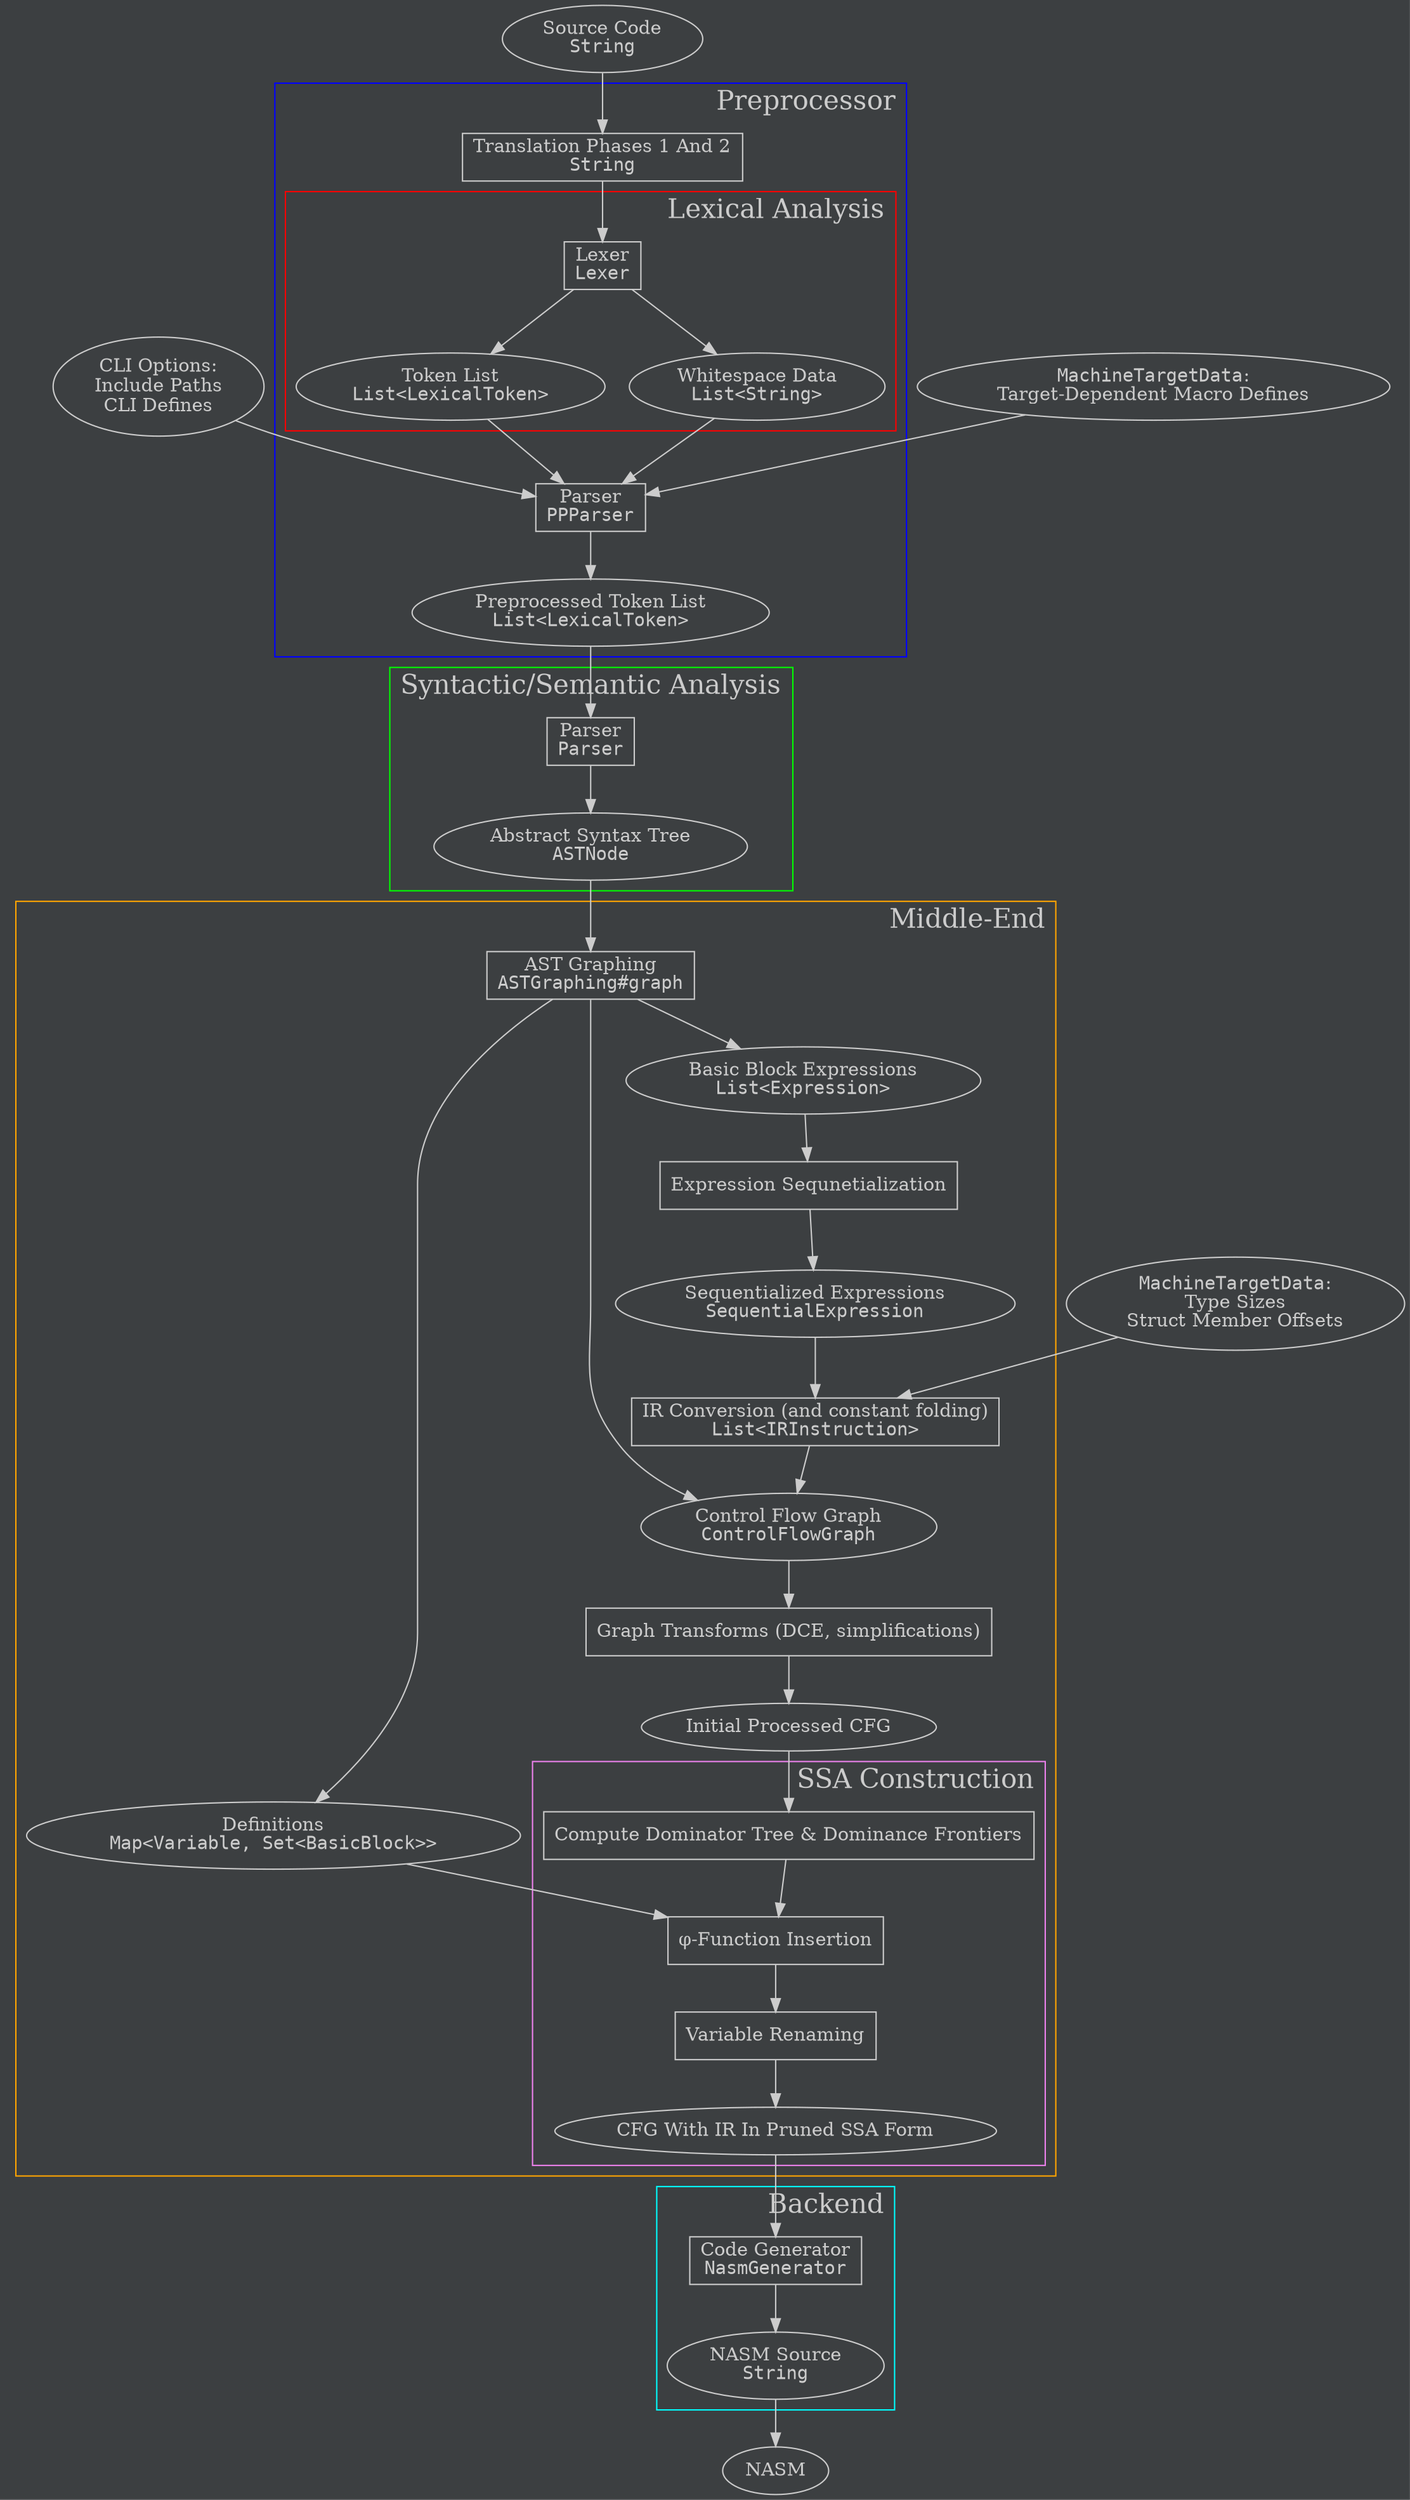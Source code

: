 digraph pipeline {
  graph[bgcolor="#3C3F41FF"];
  node[fontcolor="#CCCCCCFF",color="#CCCCCCFF"];
  edge[color="#CCCCCCFF",fontcolor="#CCCCCCFF"];

  cliOptions[label="CLI Options:\nInclude Paths\nCLI Defines"];
  source[label=<Source Code<br/><font point-size="14" face="monospace">String</font>>];
  targetData1[label=<<font point-size="14" face="monospace">MachineTargetData</font>:<br/>Target-Dependent Macro Defines>];
  targetData2[label=<<font point-size="14" face="monospace">MachineTargetData</font>:<br/>Type Sizes<br/>Struct Member Offsets>];
  lexer[label=<Lexer<br/><font point-size="14" face="monospace">Lexer</font>>,shape=box]
  tokenList[label=<Token List<br/><font point-size="14" face="monospace">List&lt;LexicalToken&gt;</font>>];
  whitespaceList[label=<Whitespace Data<br/><font point-size="14" face="monospace">List&lt;String&gt;</font>>];
  trPhase1And2[label=<Translation Phases 1 And 2<br/><font point-size="14" face="monospace">String</font>>,shape=box];
  ppParser[label=<Parser<br/><font point-size="14" face="monospace">PPParser</font>>,shape=box];
  ppTokens[label=<Preprocessed Token List<br/><font point-size="14" face="monospace">List&lt;LexicalToken&gt;</font>>];
  parser[label=<Parser<br/><font point-size="14" face="monospace">Parser</font>>,shape=box];
  ast[label=<Abstract Syntax Tree<br/><font point-size="14" face="monospace">ASTNode</font>>];
  graphing[label=<AST Graphing<br/><font point-size="14" face="monospace">ASTGraphing#graph</font>>,shape=box];
  definitions[label=<Definitions<br/><font point-size="14" face="monospace">Map&lt;Variable, Set&lt;BasicBlock&gt;&gt;</font>>];
  cfg[label=<Control Flow Graph<br/><font point-size="14" face="monospace">ControlFlowGraph</font>>];
  basicBlockContent[label=<Basic Block Expressions<br/><font point-size="14" face="monospace">List&lt;Expression&gt;</font>>];
  seq[label="Expression Sequnetialization",shape=box];
  seqExprs[label=<Sequentialized Expressions<br/><font point-size="14" face="monospace">SequentialExpression</font>>];
  irBuilder[label=<IR Conversion (and constant folding)<br/><font point-size="14" face="monospace">List&lt;IRInstruction&gt;</font>>,shape=box];
  bbTransforms[label="Graph Transforms (DCE, simplifications)",shape=box];
  cfgNodes[label="Initial Processed CFG"];
  domFrontier[label="Compute Dominator Tree & Dominance Frontiers",shape=box];
  phiInsertion[label="φ-Function Insertion",shape=box];
  variableRename[label="Variable Renaming",shape=box];
  ssaFormCFG[label="CFG With IR In Pruned SSA Form"];
  codeGenerator[label=<Code Generator<br/><font point-size="14" face="monospace">NasmGenerator</font>>,shape=box];
  nasmCode[label=<NASM Source<br/><font point-size="14" face="monospace">String</font>>];
  assembler[label="NASM"];

  source -> trPhase1And2 -> lexer;

  lexer -> tokenList -> ppParser;
  lexer -> whitespaceList -> ppParser;

  targetData1 -> ppParser;
  cliOptions -> ppParser;

  ppParser -> ppTokens -> parser -> ast -> graphing;

  graphing -> {cfg, definitions, basicBlockContent};

  basicBlockContent -> seq -> seqExprs -> irBuilder;

  targetData2 -> irBuilder;

  irBuilder -> cfg -> bbTransforms -> cfgNodes -> domFrontier;

  {definitions, domFrontier} -> phiInsertion;

  phiInsertion -> variableRename -> ssaFormCFG -> codeGenerator -> nasmCode -> assembler;

  subgraph cluster_preprocessor {
    trPhase1And2; ppParser; ppTokens;
    subgraph cluster_lex {
      tokenList; lexer; whitespaceList;
      label=<<font color="#CCCCCCFF" point-size="20">Lexical Analysis</font>>;
      labeljust="right";
      color="red";
    }
    label=<<font color="#CCCCCCFF" point-size="20">Preprocessor</font>>;
    labeljust="right";
    color="blue";
  }
  subgraph cluster_parser {
    parser; ast;
    label=<<font color="#CCCCCCFF" point-size="20">Syntactic/Semantic Analysis</font>>;
    labeljust="right";
    color="green";
  }
  subgraph cluster_analysis {
    graphing; cfg; bbTransforms; definitions; cfgNodes; seq; basicBlockContent; seqExprs;
    irBuilder;
    subgraph cluster_ssa {
      domFrontier; phiInsertion; variableRename; ssaFormCFG;
      label=<<font color="#CCCCCCFF" point-size="20">SSA Construction</font>>;
      labeljust="right";
      color="violet";
    }
    label=<<font color="#CCCCCCFF" point-size="20">Middle-End</font>>;
    labeljust="right";
    color="orange";
  }
  subgraph cluster_backend {
    codeGenerator; nasmCode;
    label=<<font color="#CCCCCCFF" point-size="20">Backend</font>>;
    labeljust="right";
    color="cyan";
  }
}
